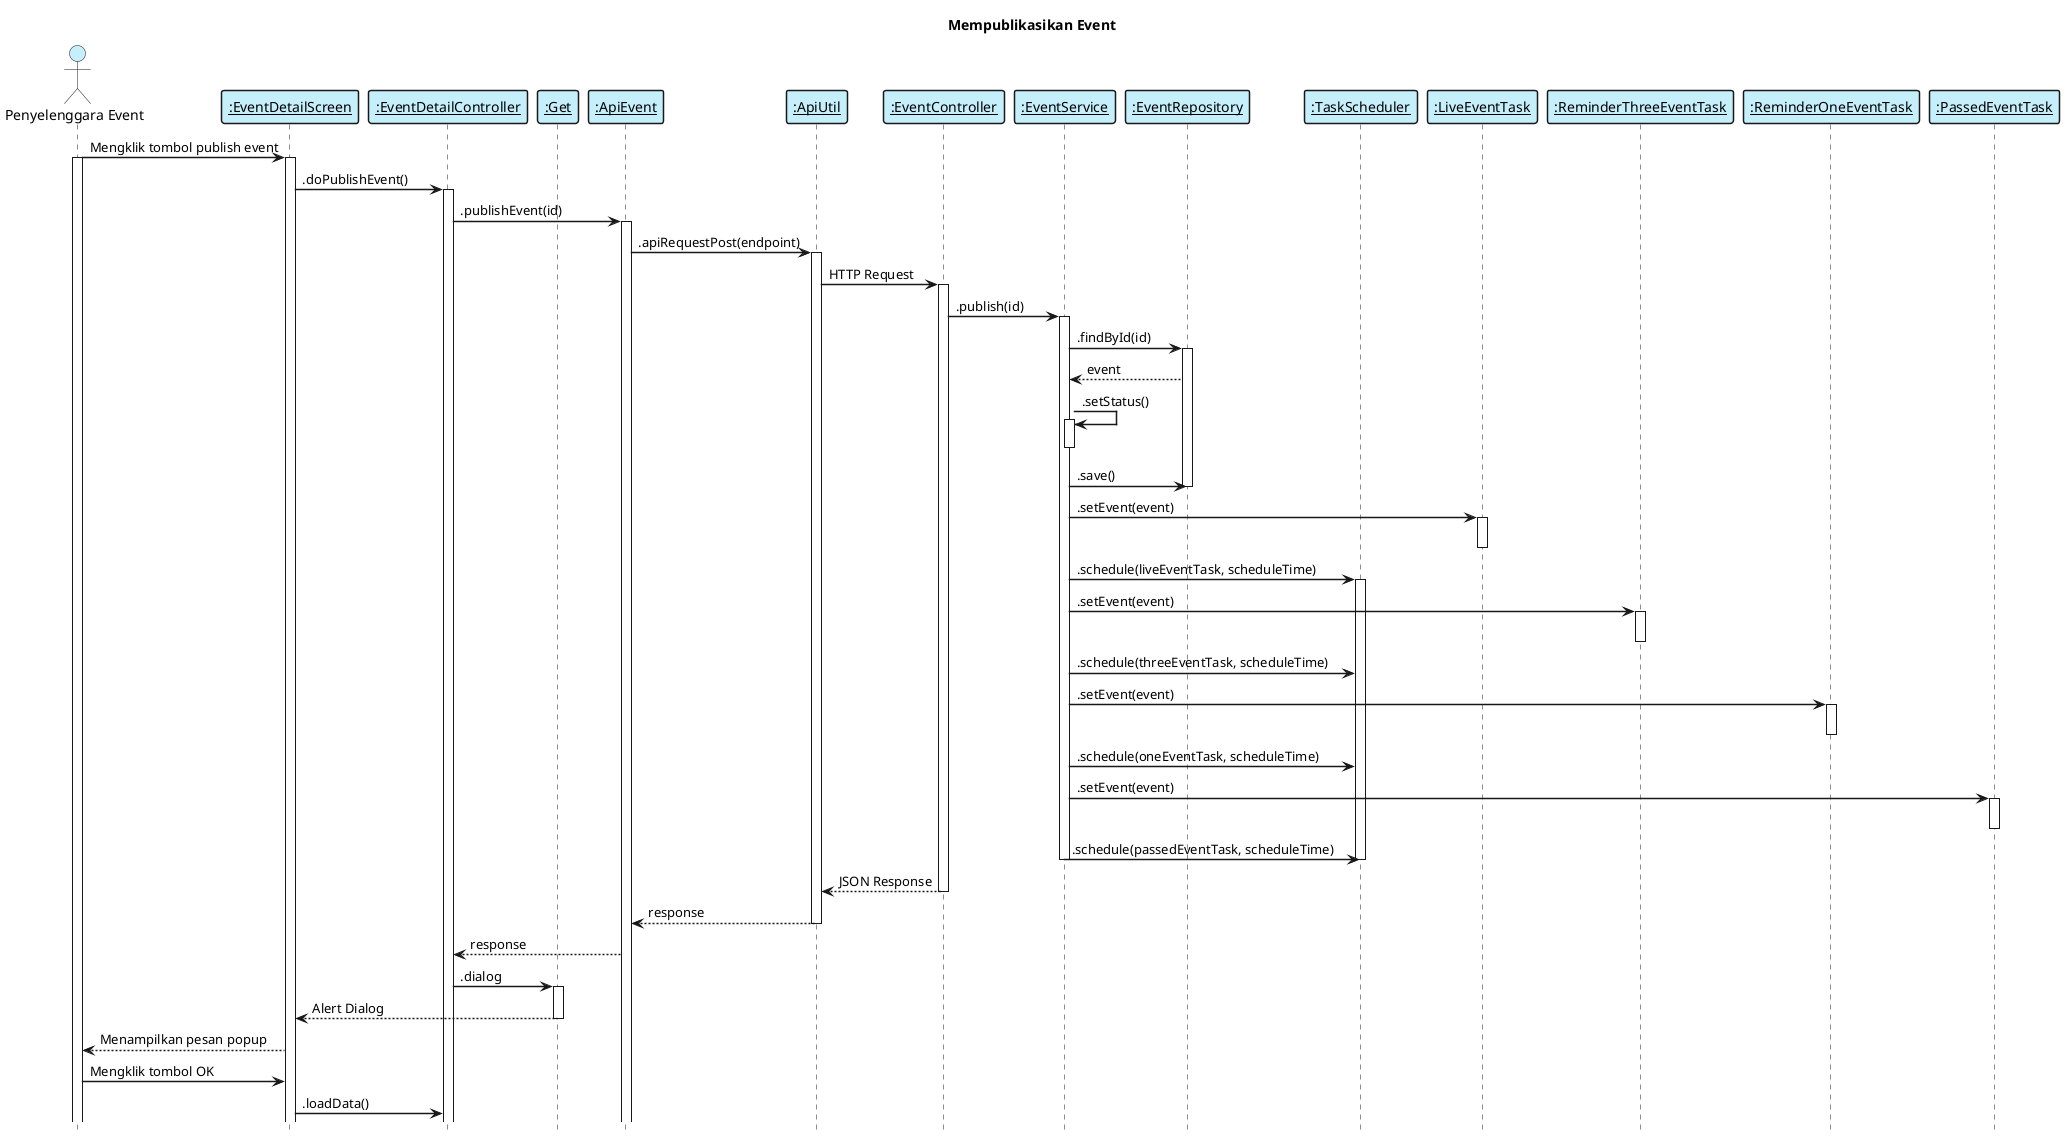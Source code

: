 @startuml mempublikasikan event

    title "Mempublikasikan Event"
    hide footbox
    skinparam shadowing false
    skinparam sequence {    
        ArrowThickness 1.5
        ActorFontName Century Gothic
        ActorBackgroundColor  #C6EFFC
        ArrowFontName Century Gothic
        ParticipantBorderThickness 1.5
        ParticipantBackgroundColor #C6EFFC
    }

    actor "Penyelenggara Event" as eo
    participant "__:EventDetailScreen__" as view
    participant "__:EventDetailController__" as controller
    participant "__:Get__" as get
    participant "__:ApiEvent__" as apiEvent
    participant "__:ApiUtil__" as apiUtil
    participant "__:EventController__" as controllerEvent
    participant "__:EventService__" as serviceEvent
    participant "__:EventRepository__" as repositoryEvent
    participant "__:TaskScheduler__" as scheduler
    participant "__:LiveEventTask__" as taskLive
    participant "__:ReminderThreeEventTask__" as taskThree
    participant "__:ReminderOneEventTask__" as taskOne
    participant "__:PassedEventTask__" as taskPassed

    eo -> view: Mengklik tombol publish event
    activate eo
    activate view
    
    view -> controller: .doPublishEvent()
    activate controller

    controller -> apiEvent: .publishEvent(id)
    activate apiEvent

    apiEvent -> apiUtil: .apiRequestPost(endpoint)
    activate apiUtil
    
    apiUtil -> controllerEvent: HTTP Request
    activate controllerEvent

    controllerEvent -> serviceEvent: .publish(id)
    activate serviceEvent

    serviceEvent -> repositoryEvent: .findById(id)
    activate repositoryEvent
    repositoryEvent --> serviceEvent: event

    serviceEvent -> serviceEvent: .setStatus()
    activate serviceEvent
    deactivate serviceEvent

    serviceEvent -> repositoryEvent: .save()
    deactivate 

    serviceEvent -> taskLive: .setEvent(event)
    activate taskLive
    deactivate taskLive

    serviceEvent -> scheduler: .schedule(liveEventTask, scheduleTime)
    activate scheduler

    serviceEvent -> taskThree: .setEvent(event)
    activate taskThree
    deactivate

    serviceEvent -> scheduler: .schedule(threeEventTask, scheduleTime)

    serviceEvent -> taskOne: .setEvent(event)
    activate taskOne
    deactivate

    serviceEvent -> scheduler: .schedule(oneEventTask, scheduleTime)

    serviceEvent -> taskPassed: .setEvent(event)
    activate taskPassed
    deactivate

    serviceEvent -> scheduler: .schedule(passedEventTask, scheduleTime)
    deactivate serviceEvent
    deactivate scheduler

    controllerEvent --> apiUtil: JSON Response
    deactivate controllerEvent

    apiUtil --> apiEvent: response
    deactivate apiUtil

    apiEvent --> controller: response
    controller -> get: .dialog
    activate get

    get --> view: Alert Dialog
    deactivate get
    view --> eo: Menampilkan pesan popup
    eo -> view: Mengklik tombol OK 
    view -> controller: .loadData()

@enduml
